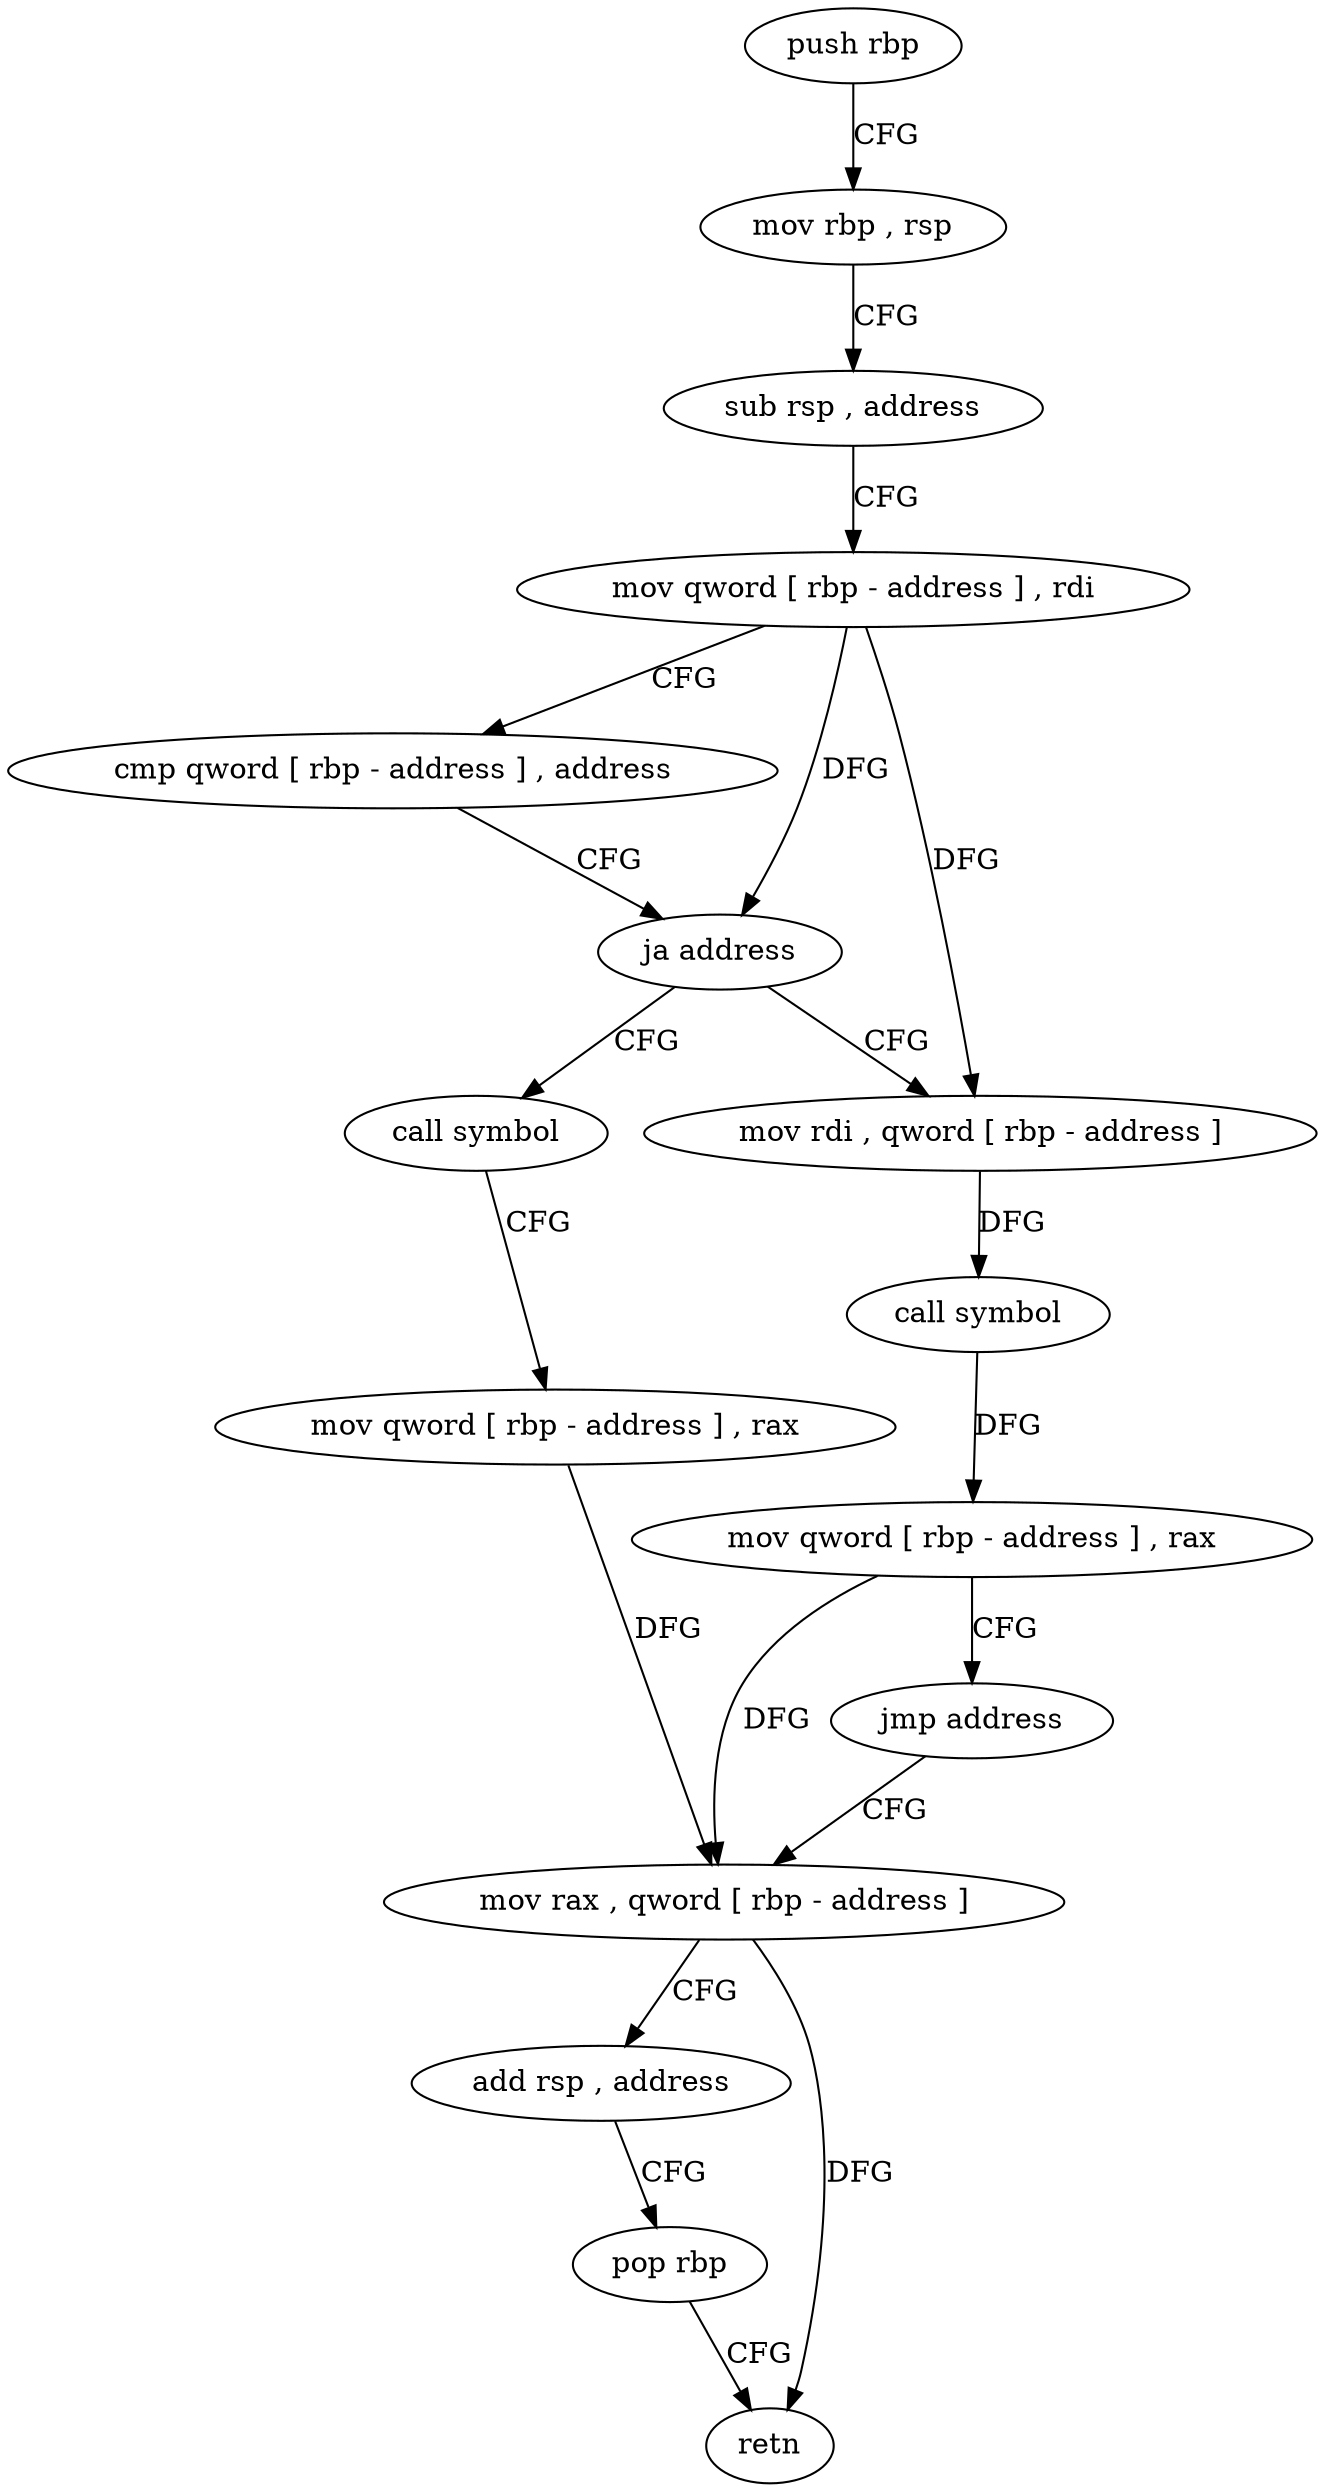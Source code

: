 digraph "func" {
"4242576" [label = "push rbp" ]
"4242577" [label = "mov rbp , rsp" ]
"4242580" [label = "sub rsp , address" ]
"4242584" [label = "mov qword [ rbp - address ] , rdi" ]
"4242588" [label = "cmp qword [ rbp - address ] , address" ]
"4242593" [label = "ja address" ]
"4242617" [label = "call symbol" ]
"4242599" [label = "mov rdi , qword [ rbp - address ]" ]
"4242622" [label = "mov qword [ rbp - address ] , rax" ]
"4242626" [label = "mov rax , qword [ rbp - address ]" ]
"4242603" [label = "call symbol" ]
"4242608" [label = "mov qword [ rbp - address ] , rax" ]
"4242612" [label = "jmp address" ]
"4242630" [label = "add rsp , address" ]
"4242634" [label = "pop rbp" ]
"4242635" [label = "retn" ]
"4242576" -> "4242577" [ label = "CFG" ]
"4242577" -> "4242580" [ label = "CFG" ]
"4242580" -> "4242584" [ label = "CFG" ]
"4242584" -> "4242588" [ label = "CFG" ]
"4242584" -> "4242593" [ label = "DFG" ]
"4242584" -> "4242599" [ label = "DFG" ]
"4242588" -> "4242593" [ label = "CFG" ]
"4242593" -> "4242617" [ label = "CFG" ]
"4242593" -> "4242599" [ label = "CFG" ]
"4242617" -> "4242622" [ label = "CFG" ]
"4242599" -> "4242603" [ label = "DFG" ]
"4242622" -> "4242626" [ label = "DFG" ]
"4242626" -> "4242630" [ label = "CFG" ]
"4242626" -> "4242635" [ label = "DFG" ]
"4242603" -> "4242608" [ label = "DFG" ]
"4242608" -> "4242612" [ label = "CFG" ]
"4242608" -> "4242626" [ label = "DFG" ]
"4242612" -> "4242626" [ label = "CFG" ]
"4242630" -> "4242634" [ label = "CFG" ]
"4242634" -> "4242635" [ label = "CFG" ]
}
